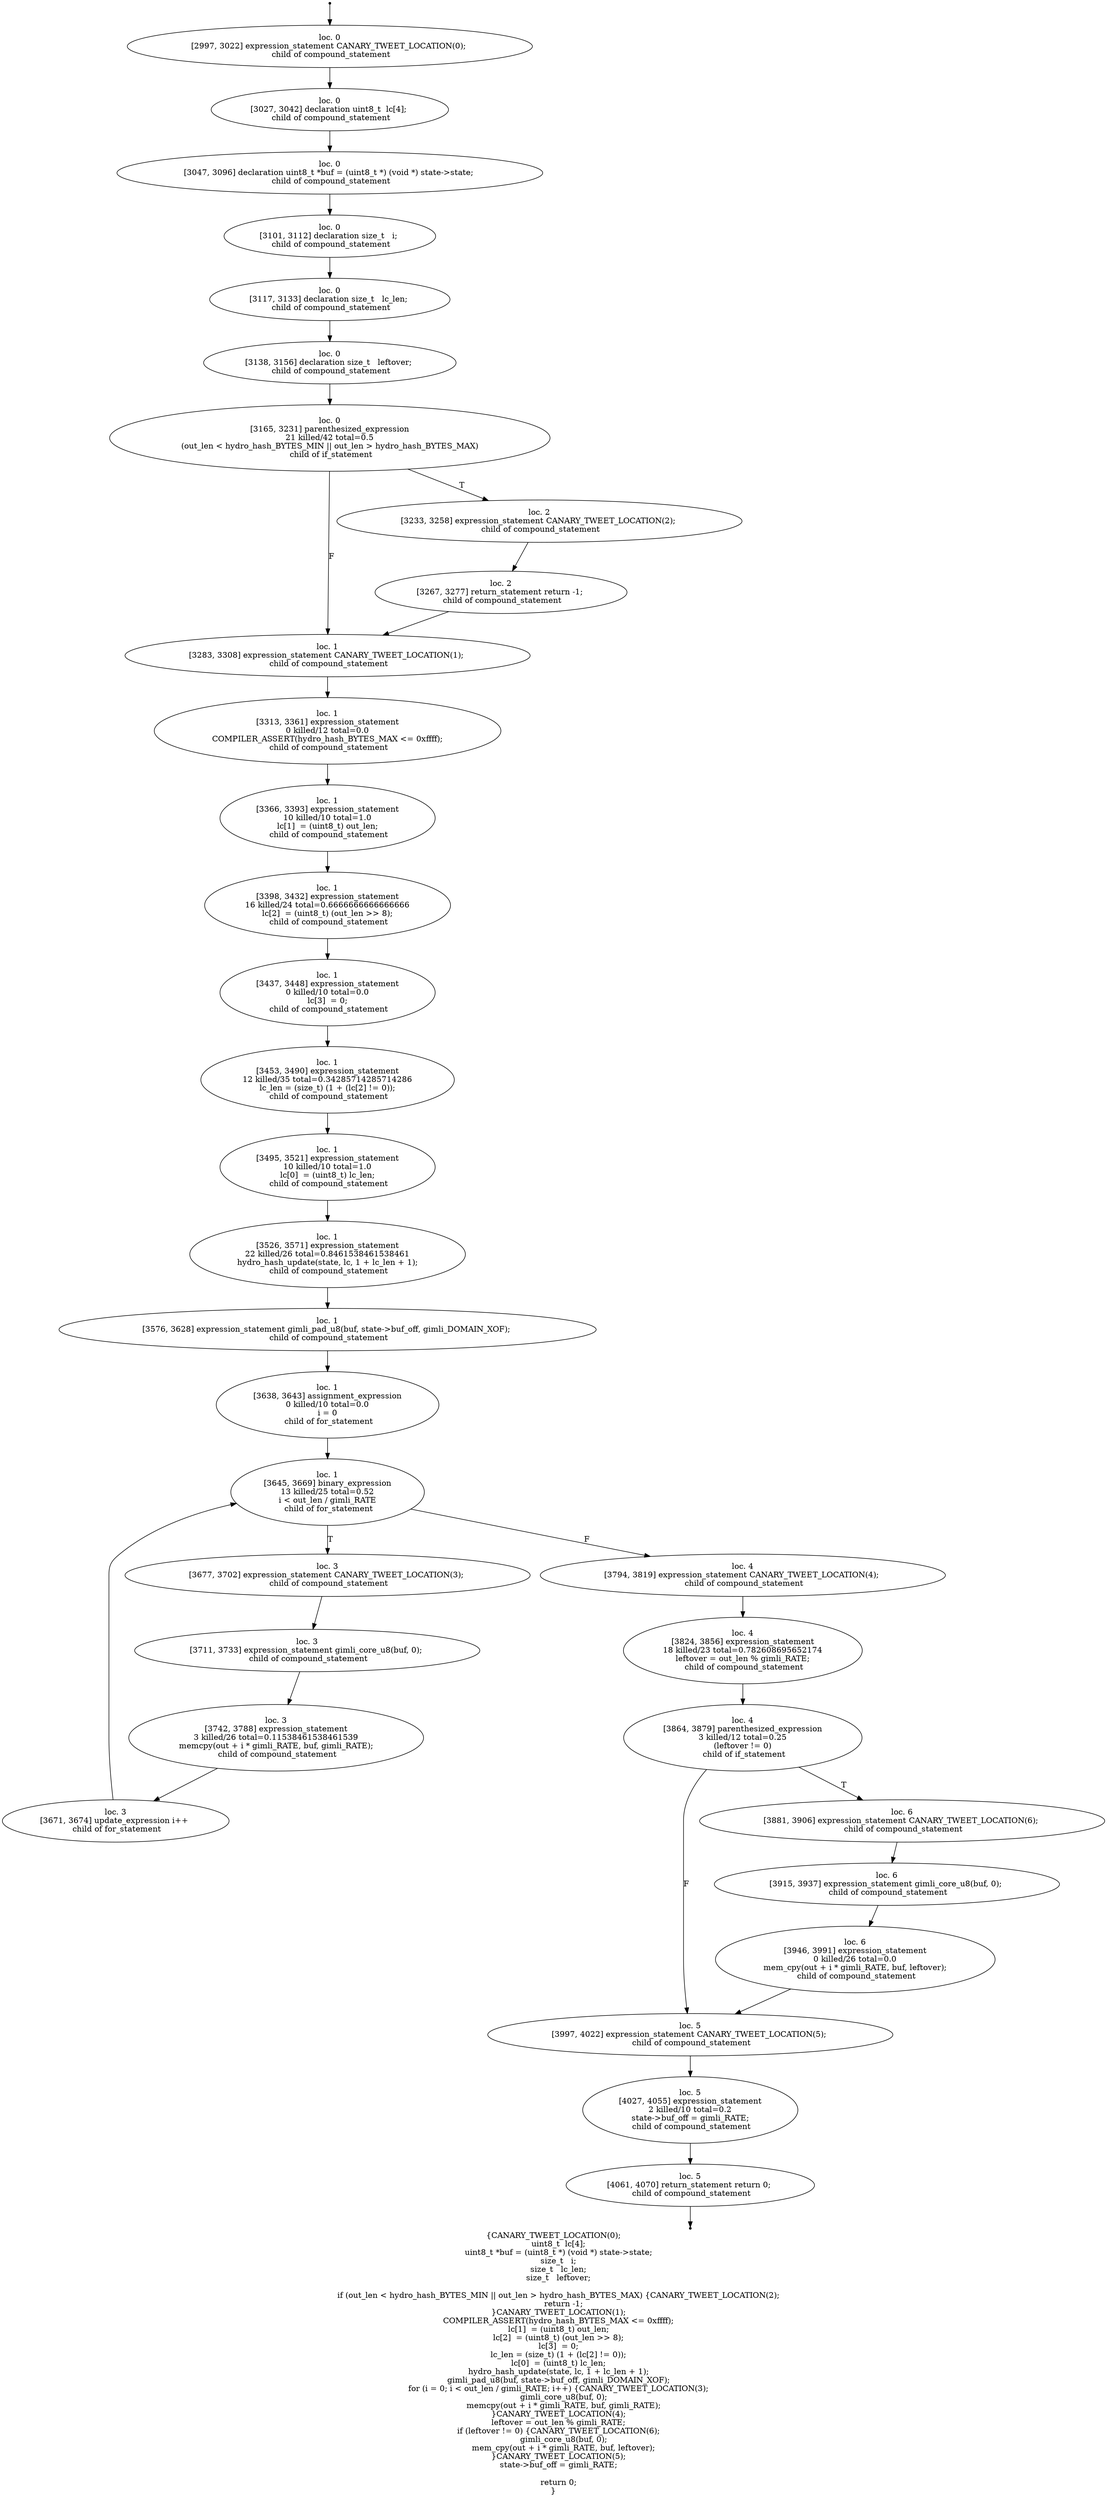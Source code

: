 digraph hydro_hash_final_3 {
	initial [shape=point]
	initial -> "loc. 0
[2997, 3022] expression_statement CANARY_TWEET_LOCATION(0); 
 child of compound_statement"
	final [shape=point]
	"loc. 5
[4061, 4070] return_statement return 0; 
 child of compound_statement" -> final
	"loc. 0
[2997, 3022] expression_statement CANARY_TWEET_LOCATION(0); 
 child of compound_statement"
	"loc. 0
[2997, 3022] expression_statement CANARY_TWEET_LOCATION(0); 
 child of compound_statement" -> "loc. 0
[3027, 3042] declaration uint8_t  lc[4]; 
 child of compound_statement"
	"loc. 0
[3027, 3042] declaration uint8_t  lc[4]; 
 child of compound_statement"
	"loc. 0
[3027, 3042] declaration uint8_t  lc[4]; 
 child of compound_statement" -> "loc. 0
[3047, 3096] declaration uint8_t *buf = (uint8_t *) (void *) state->state; 
 child of compound_statement"
	"loc. 0
[3047, 3096] declaration uint8_t *buf = (uint8_t *) (void *) state->state; 
 child of compound_statement"
	"loc. 0
[3047, 3096] declaration uint8_t *buf = (uint8_t *) (void *) state->state; 
 child of compound_statement" -> "loc. 0
[3101, 3112] declaration size_t   i; 
 child of compound_statement"
	"loc. 0
[3101, 3112] declaration size_t   i; 
 child of compound_statement"
	"loc. 0
[3101, 3112] declaration size_t   i; 
 child of compound_statement" -> "loc. 0
[3117, 3133] declaration size_t   lc_len; 
 child of compound_statement"
	"loc. 0
[3117, 3133] declaration size_t   lc_len; 
 child of compound_statement"
	"loc. 0
[3117, 3133] declaration size_t   lc_len; 
 child of compound_statement" -> "loc. 0
[3138, 3156] declaration size_t   leftover; 
 child of compound_statement"
	"loc. 0
[3138, 3156] declaration size_t   leftover; 
 child of compound_statement"
	"loc. 0
[3138, 3156] declaration size_t   leftover; 
 child of compound_statement" -> "loc. 0
[3165, 3231] parenthesized_expression
21 killed/42 total=0.5
 (out_len < hydro_hash_BYTES_MIN || out_len > hydro_hash_BYTES_MAX) 
 child of if_statement"
	"loc. 0
[3165, 3231] parenthesized_expression
21 killed/42 total=0.5
 (out_len < hydro_hash_BYTES_MIN || out_len > hydro_hash_BYTES_MAX) 
 child of if_statement"
	"loc. 0
[3165, 3231] parenthesized_expression
21 killed/42 total=0.5
 (out_len < hydro_hash_BYTES_MIN || out_len > hydro_hash_BYTES_MAX) 
 child of if_statement" -> "loc. 2
[3233, 3258] expression_statement CANARY_TWEET_LOCATION(2); 
 child of compound_statement" [label=T]
	"loc. 0
[3165, 3231] parenthesized_expression
21 killed/42 total=0.5
 (out_len < hydro_hash_BYTES_MIN || out_len > hydro_hash_BYTES_MAX) 
 child of if_statement" -> "loc. 1
[3283, 3308] expression_statement CANARY_TWEET_LOCATION(1); 
 child of compound_statement" [label=F]
	"loc. 2
[3233, 3258] expression_statement CANARY_TWEET_LOCATION(2); 
 child of compound_statement"
	"loc. 2
[3233, 3258] expression_statement CANARY_TWEET_LOCATION(2); 
 child of compound_statement" -> "loc. 2
[3267, 3277] return_statement return -1; 
 child of compound_statement"
	"loc. 1
[3283, 3308] expression_statement CANARY_TWEET_LOCATION(1); 
 child of compound_statement"
	"loc. 1
[3283, 3308] expression_statement CANARY_TWEET_LOCATION(1); 
 child of compound_statement" -> "loc. 1
[3313, 3361] expression_statement
0 killed/12 total=0.0
 COMPILER_ASSERT(hydro_hash_BYTES_MAX <= 0xffff); 
 child of compound_statement"
	"loc. 2
[3267, 3277] return_statement return -1; 
 child of compound_statement"
	"loc. 2
[3267, 3277] return_statement return -1; 
 child of compound_statement" -> "loc. 1
[3283, 3308] expression_statement CANARY_TWEET_LOCATION(1); 
 child of compound_statement"
	"loc. 1
[3313, 3361] expression_statement
0 killed/12 total=0.0
 COMPILER_ASSERT(hydro_hash_BYTES_MAX <= 0xffff); 
 child of compound_statement"
	"loc. 1
[3313, 3361] expression_statement
0 killed/12 total=0.0
 COMPILER_ASSERT(hydro_hash_BYTES_MAX <= 0xffff); 
 child of compound_statement" -> "loc. 1
[3366, 3393] expression_statement
10 killed/10 total=1.0
 lc[1]  = (uint8_t) out_len; 
 child of compound_statement"
	"loc. 1
[3366, 3393] expression_statement
10 killed/10 total=1.0
 lc[1]  = (uint8_t) out_len; 
 child of compound_statement"
	"loc. 1
[3366, 3393] expression_statement
10 killed/10 total=1.0
 lc[1]  = (uint8_t) out_len; 
 child of compound_statement" -> "loc. 1
[3398, 3432] expression_statement
16 killed/24 total=0.6666666666666666
 lc[2]  = (uint8_t) (out_len >> 8); 
 child of compound_statement"
	"loc. 1
[3398, 3432] expression_statement
16 killed/24 total=0.6666666666666666
 lc[2]  = (uint8_t) (out_len >> 8); 
 child of compound_statement"
	"loc. 1
[3398, 3432] expression_statement
16 killed/24 total=0.6666666666666666
 lc[2]  = (uint8_t) (out_len >> 8); 
 child of compound_statement" -> "loc. 1
[3437, 3448] expression_statement
0 killed/10 total=0.0
 lc[3]  = 0; 
 child of compound_statement"
	"loc. 1
[3437, 3448] expression_statement
0 killed/10 total=0.0
 lc[3]  = 0; 
 child of compound_statement"
	"loc. 1
[3437, 3448] expression_statement
0 killed/10 total=0.0
 lc[3]  = 0; 
 child of compound_statement" -> "loc. 1
[3453, 3490] expression_statement
12 killed/35 total=0.34285714285714286
 lc_len = (size_t) (1 + (lc[2] != 0)); 
 child of compound_statement"
	"loc. 1
[3453, 3490] expression_statement
12 killed/35 total=0.34285714285714286
 lc_len = (size_t) (1 + (lc[2] != 0)); 
 child of compound_statement"
	"loc. 1
[3453, 3490] expression_statement
12 killed/35 total=0.34285714285714286
 lc_len = (size_t) (1 + (lc[2] != 0)); 
 child of compound_statement" -> "loc. 1
[3495, 3521] expression_statement
10 killed/10 total=1.0
 lc[0]  = (uint8_t) lc_len; 
 child of compound_statement"
	"loc. 1
[3495, 3521] expression_statement
10 killed/10 total=1.0
 lc[0]  = (uint8_t) lc_len; 
 child of compound_statement"
	"loc. 1
[3495, 3521] expression_statement
10 killed/10 total=1.0
 lc[0]  = (uint8_t) lc_len; 
 child of compound_statement" -> "loc. 1
[3526, 3571] expression_statement
22 killed/26 total=0.8461538461538461
 hydro_hash_update(state, lc, 1 + lc_len + 1); 
 child of compound_statement"
	"loc. 1
[3526, 3571] expression_statement
22 killed/26 total=0.8461538461538461
 hydro_hash_update(state, lc, 1 + lc_len + 1); 
 child of compound_statement"
	"loc. 1
[3526, 3571] expression_statement
22 killed/26 total=0.8461538461538461
 hydro_hash_update(state, lc, 1 + lc_len + 1); 
 child of compound_statement" -> "loc. 1
[3576, 3628] expression_statement gimli_pad_u8(buf, state->buf_off, gimli_DOMAIN_XOF); 
 child of compound_statement"
	"loc. 1
[3576, 3628] expression_statement gimli_pad_u8(buf, state->buf_off, gimli_DOMAIN_XOF); 
 child of compound_statement"
	"loc. 1
[3576, 3628] expression_statement gimli_pad_u8(buf, state->buf_off, gimli_DOMAIN_XOF); 
 child of compound_statement" -> "loc. 1
[3638, 3643] assignment_expression
0 killed/10 total=0.0
 i = 0 
 child of for_statement"
	"loc. 1
[3638, 3643] assignment_expression
0 killed/10 total=0.0
 i = 0 
 child of for_statement"
	"loc. 1
[3638, 3643] assignment_expression
0 killed/10 total=0.0
 i = 0 
 child of for_statement" -> "loc. 1
[3645, 3669] binary_expression
13 killed/25 total=0.52
 i < out_len / gimli_RATE 
 child of for_statement"
	"loc. 1
[3645, 3669] binary_expression
13 killed/25 total=0.52
 i < out_len / gimli_RATE 
 child of for_statement"
	"loc. 1
[3645, 3669] binary_expression
13 killed/25 total=0.52
 i < out_len / gimli_RATE 
 child of for_statement" -> "loc. 3
[3677, 3702] expression_statement CANARY_TWEET_LOCATION(3); 
 child of compound_statement" [label=T]
	"loc. 1
[3645, 3669] binary_expression
13 killed/25 total=0.52
 i < out_len / gimli_RATE 
 child of for_statement" -> "loc. 4
[3794, 3819] expression_statement CANARY_TWEET_LOCATION(4); 
 child of compound_statement" [label=F]
	"loc. 3
[3677, 3702] expression_statement CANARY_TWEET_LOCATION(3); 
 child of compound_statement"
	"loc. 3
[3677, 3702] expression_statement CANARY_TWEET_LOCATION(3); 
 child of compound_statement" -> "loc. 3
[3711, 3733] expression_statement gimli_core_u8(buf, 0); 
 child of compound_statement"
	"loc. 4
[3794, 3819] expression_statement CANARY_TWEET_LOCATION(4); 
 child of compound_statement"
	"loc. 4
[3794, 3819] expression_statement CANARY_TWEET_LOCATION(4); 
 child of compound_statement" -> "loc. 4
[3824, 3856] expression_statement
18 killed/23 total=0.782608695652174
 leftover = out_len % gimli_RATE; 
 child of compound_statement"
	"loc. 3
[3671, 3674] update_expression i++ 
 child of for_statement"
	"loc. 3
[3671, 3674] update_expression i++ 
 child of for_statement" -> "loc. 1
[3645, 3669] binary_expression
13 killed/25 total=0.52
 i < out_len / gimli_RATE 
 child of for_statement"
	"loc. 3
[3711, 3733] expression_statement gimli_core_u8(buf, 0); 
 child of compound_statement"
	"loc. 3
[3711, 3733] expression_statement gimli_core_u8(buf, 0); 
 child of compound_statement" -> "loc. 3
[3742, 3788] expression_statement
3 killed/26 total=0.11538461538461539
 memcpy(out + i * gimli_RATE, buf, gimli_RATE); 
 child of compound_statement"
	"loc. 3
[3742, 3788] expression_statement
3 killed/26 total=0.11538461538461539
 memcpy(out + i * gimli_RATE, buf, gimli_RATE); 
 child of compound_statement"
	"loc. 3
[3742, 3788] expression_statement
3 killed/26 total=0.11538461538461539
 memcpy(out + i * gimli_RATE, buf, gimli_RATE); 
 child of compound_statement" -> "loc. 3
[3671, 3674] update_expression i++ 
 child of for_statement"
	"loc. 4
[3824, 3856] expression_statement
18 killed/23 total=0.782608695652174
 leftover = out_len % gimli_RATE; 
 child of compound_statement"
	"loc. 4
[3824, 3856] expression_statement
18 killed/23 total=0.782608695652174
 leftover = out_len % gimli_RATE; 
 child of compound_statement" -> "loc. 4
[3864, 3879] parenthesized_expression
3 killed/12 total=0.25
 (leftover != 0) 
 child of if_statement"
	"loc. 4
[3864, 3879] parenthesized_expression
3 killed/12 total=0.25
 (leftover != 0) 
 child of if_statement"
	"loc. 4
[3864, 3879] parenthesized_expression
3 killed/12 total=0.25
 (leftover != 0) 
 child of if_statement" -> "loc. 6
[3881, 3906] expression_statement CANARY_TWEET_LOCATION(6); 
 child of compound_statement" [label=T]
	"loc. 4
[3864, 3879] parenthesized_expression
3 killed/12 total=0.25
 (leftover != 0) 
 child of if_statement" -> "loc. 5
[3997, 4022] expression_statement CANARY_TWEET_LOCATION(5); 
 child of compound_statement" [label=F]
	"loc. 6
[3881, 3906] expression_statement CANARY_TWEET_LOCATION(6); 
 child of compound_statement"
	"loc. 6
[3881, 3906] expression_statement CANARY_TWEET_LOCATION(6); 
 child of compound_statement" -> "loc. 6
[3915, 3937] expression_statement gimli_core_u8(buf, 0); 
 child of compound_statement"
	"loc. 5
[3997, 4022] expression_statement CANARY_TWEET_LOCATION(5); 
 child of compound_statement"
	"loc. 5
[3997, 4022] expression_statement CANARY_TWEET_LOCATION(5); 
 child of compound_statement" -> "loc. 5
[4027, 4055] expression_statement
2 killed/10 total=0.2
 state->buf_off = gimli_RATE; 
 child of compound_statement"
	"loc. 6
[3915, 3937] expression_statement gimli_core_u8(buf, 0); 
 child of compound_statement"
	"loc. 6
[3915, 3937] expression_statement gimli_core_u8(buf, 0); 
 child of compound_statement" -> "loc. 6
[3946, 3991] expression_statement
0 killed/26 total=0.0
 mem_cpy(out + i * gimli_RATE, buf, leftover); 
 child of compound_statement"
	"loc. 6
[3946, 3991] expression_statement
0 killed/26 total=0.0
 mem_cpy(out + i * gimli_RATE, buf, leftover); 
 child of compound_statement"
	"loc. 6
[3946, 3991] expression_statement
0 killed/26 total=0.0
 mem_cpy(out + i * gimli_RATE, buf, leftover); 
 child of compound_statement" -> "loc. 5
[3997, 4022] expression_statement CANARY_TWEET_LOCATION(5); 
 child of compound_statement"
	"loc. 5
[4027, 4055] expression_statement
2 killed/10 total=0.2
 state->buf_off = gimli_RATE; 
 child of compound_statement"
	"loc. 5
[4027, 4055] expression_statement
2 killed/10 total=0.2
 state->buf_off = gimli_RATE; 
 child of compound_statement" -> "loc. 5
[4061, 4070] return_statement return 0; 
 child of compound_statement"
	"loc. 5
[4061, 4070] return_statement return 0; 
 child of compound_statement"
	label="{CANARY_TWEET_LOCATION(0);
    uint8_t  lc[4];
    uint8_t *buf = (uint8_t *) (void *) state->state;
    size_t   i;
    size_t   lc_len;
    size_t   leftover;

    if (out_len < hydro_hash_BYTES_MIN || out_len > hydro_hash_BYTES_MAX) {CANARY_TWEET_LOCATION(2);
        return -1;
    }CANARY_TWEET_LOCATION(1);
    COMPILER_ASSERT(hydro_hash_BYTES_MAX <= 0xffff);
    lc[1]  = (uint8_t) out_len;
    lc[2]  = (uint8_t) (out_len >> 8);
    lc[3]  = 0;
    lc_len = (size_t) (1 + (lc[2] != 0));
    lc[0]  = (uint8_t) lc_len;
    hydro_hash_update(state, lc, 1 + lc_len + 1);
    gimli_pad_u8(buf, state->buf_off, gimli_DOMAIN_XOF);
    for (i = 0; i < out_len / gimli_RATE; i++) {CANARY_TWEET_LOCATION(3);
        gimli_core_u8(buf, 0);
        memcpy(out + i * gimli_RATE, buf, gimli_RATE);
    }CANARY_TWEET_LOCATION(4);
    leftover = out_len % gimli_RATE;
    if (leftover != 0) {CANARY_TWEET_LOCATION(6);
        gimli_core_u8(buf, 0);
        mem_cpy(out + i * gimli_RATE, buf, leftover);
    }CANARY_TWEET_LOCATION(5);
    state->buf_off = gimli_RATE;

    return 0;
}"
}
